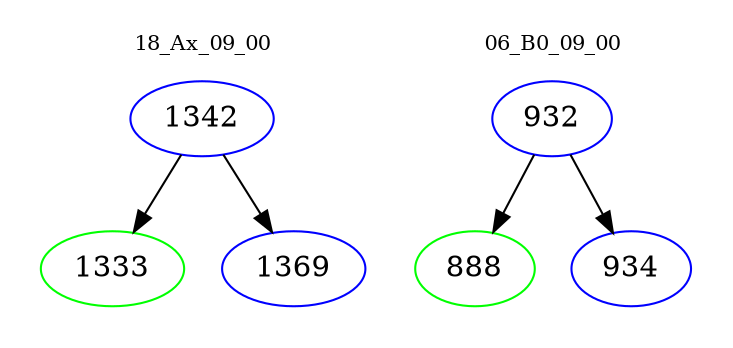 digraph{
subgraph cluster_0 {
color = white
label = "18_Ax_09_00";
fontsize=10;
T0_1342 [label="1342", color="blue"]
T0_1342 -> T0_1333 [color="black"]
T0_1333 [label="1333", color="green"]
T0_1342 -> T0_1369 [color="black"]
T0_1369 [label="1369", color="blue"]
}
subgraph cluster_1 {
color = white
label = "06_B0_09_00";
fontsize=10;
T1_932 [label="932", color="blue"]
T1_932 -> T1_888 [color="black"]
T1_888 [label="888", color="green"]
T1_932 -> T1_934 [color="black"]
T1_934 [label="934", color="blue"]
}
}
